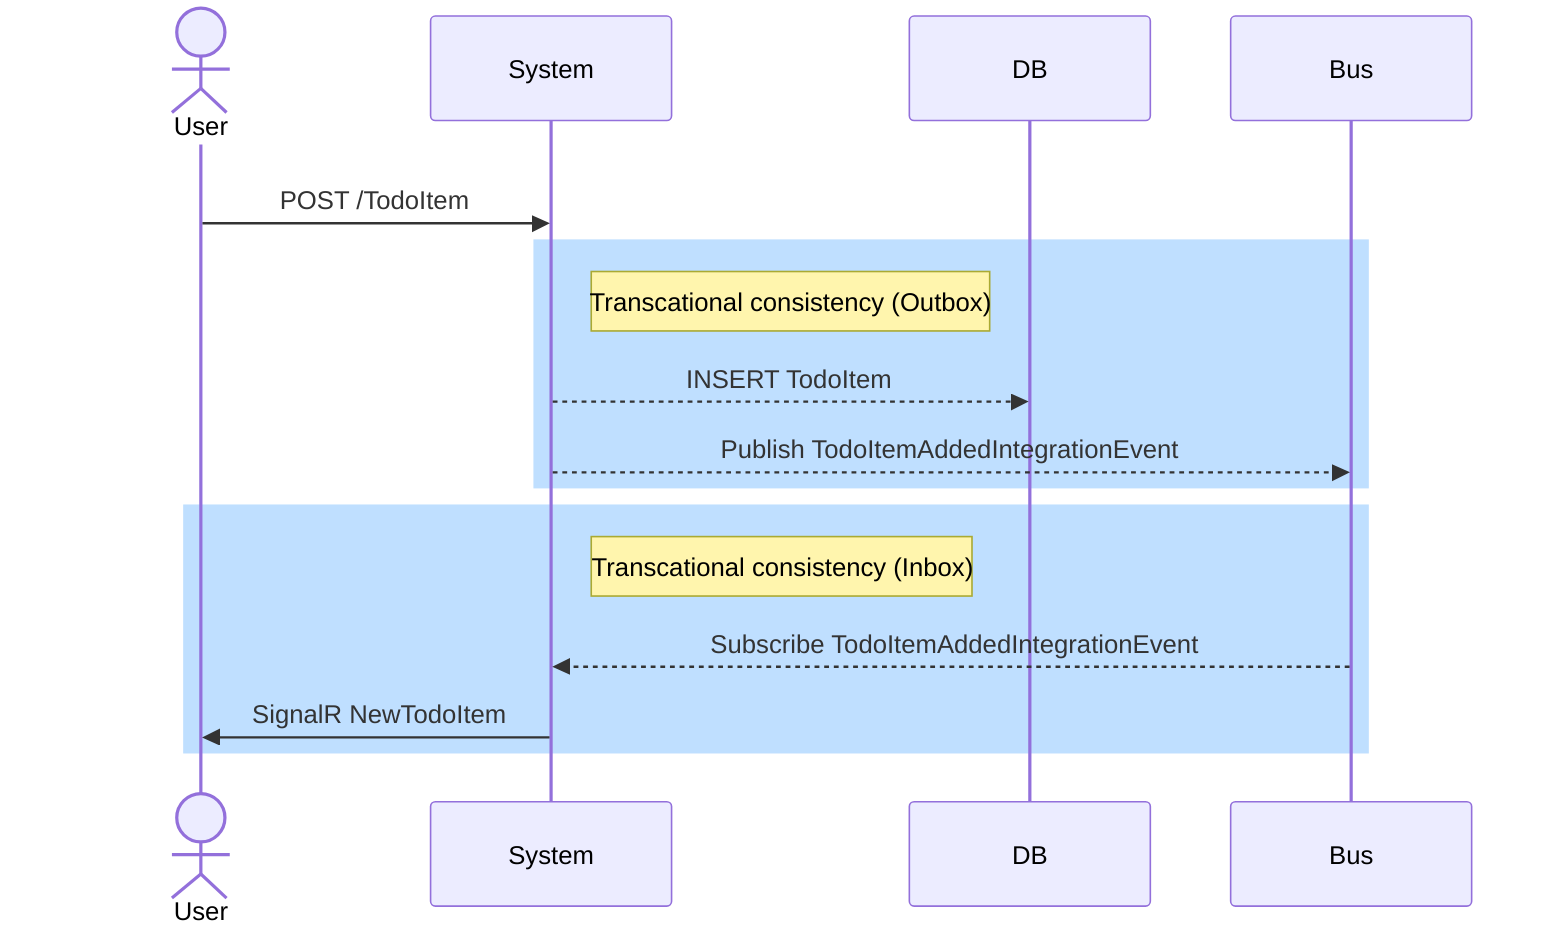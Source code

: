sequenceDiagram
    rect rgb(255, 255, 255)
    actor User
    participant System
    participant DB
    participant Bus
    User->>System: POST /TodoItem
    rect rgb(191, 223, 255)
    note right of System: Transcational consistency (Outbox)
    System-->>DB: INSERT TodoItem
    System-->>Bus: Publish TodoItemAddedIntegrationEvent
    end
    rect rgb(191, 223, 255)
    note right of System: Transcational consistency (Inbox)
    Bus-->>System: Subscribe TodoItemAddedIntegrationEvent
    System->>User: SignalR NewTodoItem
    end
    end
